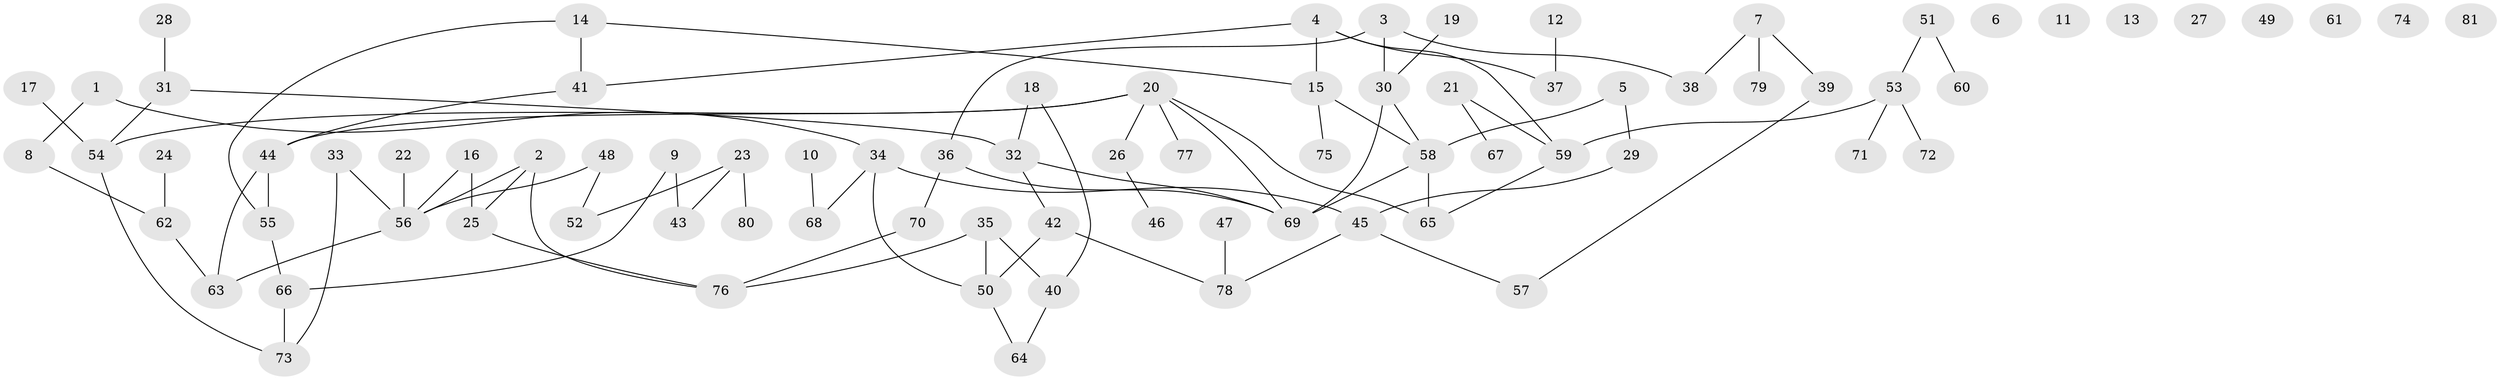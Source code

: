 // coarse degree distribution, {2: 0.2857142857142857, 3: 0.23214285714285715, 6: 0.017857142857142856, 0: 0.14285714285714285, 1: 0.14285714285714285, 4: 0.08928571428571429, 5: 0.07142857142857142, 7: 0.017857142857142856}
// Generated by graph-tools (version 1.1) at 2025/23/03/03/25 07:23:25]
// undirected, 81 vertices, 93 edges
graph export_dot {
graph [start="1"]
  node [color=gray90,style=filled];
  1;
  2;
  3;
  4;
  5;
  6;
  7;
  8;
  9;
  10;
  11;
  12;
  13;
  14;
  15;
  16;
  17;
  18;
  19;
  20;
  21;
  22;
  23;
  24;
  25;
  26;
  27;
  28;
  29;
  30;
  31;
  32;
  33;
  34;
  35;
  36;
  37;
  38;
  39;
  40;
  41;
  42;
  43;
  44;
  45;
  46;
  47;
  48;
  49;
  50;
  51;
  52;
  53;
  54;
  55;
  56;
  57;
  58;
  59;
  60;
  61;
  62;
  63;
  64;
  65;
  66;
  67;
  68;
  69;
  70;
  71;
  72;
  73;
  74;
  75;
  76;
  77;
  78;
  79;
  80;
  81;
  1 -- 8;
  1 -- 34;
  2 -- 25;
  2 -- 56;
  2 -- 76;
  3 -- 30;
  3 -- 36;
  3 -- 38;
  4 -- 15;
  4 -- 37;
  4 -- 41;
  4 -- 59;
  5 -- 29;
  5 -- 58;
  7 -- 38;
  7 -- 39;
  7 -- 79;
  8 -- 62;
  9 -- 43;
  9 -- 66;
  10 -- 68;
  12 -- 37;
  14 -- 15;
  14 -- 41;
  14 -- 55;
  15 -- 58;
  15 -- 75;
  16 -- 25;
  16 -- 56;
  17 -- 54;
  18 -- 32;
  18 -- 40;
  19 -- 30;
  20 -- 26;
  20 -- 44;
  20 -- 54;
  20 -- 65;
  20 -- 69;
  20 -- 77;
  21 -- 59;
  21 -- 67;
  22 -- 56;
  23 -- 43;
  23 -- 52;
  23 -- 80;
  24 -- 62;
  25 -- 76;
  26 -- 46;
  28 -- 31;
  29 -- 45;
  30 -- 58;
  30 -- 69;
  31 -- 32;
  31 -- 54;
  32 -- 42;
  32 -- 69;
  33 -- 56;
  33 -- 73;
  34 -- 45;
  34 -- 50;
  34 -- 68;
  35 -- 40;
  35 -- 50;
  35 -- 76;
  36 -- 69;
  36 -- 70;
  39 -- 57;
  40 -- 64;
  41 -- 44;
  42 -- 50;
  42 -- 78;
  44 -- 55;
  44 -- 63;
  45 -- 57;
  45 -- 78;
  47 -- 78;
  48 -- 52;
  48 -- 56;
  50 -- 64;
  51 -- 53;
  51 -- 60;
  53 -- 59;
  53 -- 71;
  53 -- 72;
  54 -- 73;
  55 -- 66;
  56 -- 63;
  58 -- 65;
  58 -- 69;
  59 -- 65;
  62 -- 63;
  66 -- 73;
  70 -- 76;
}
